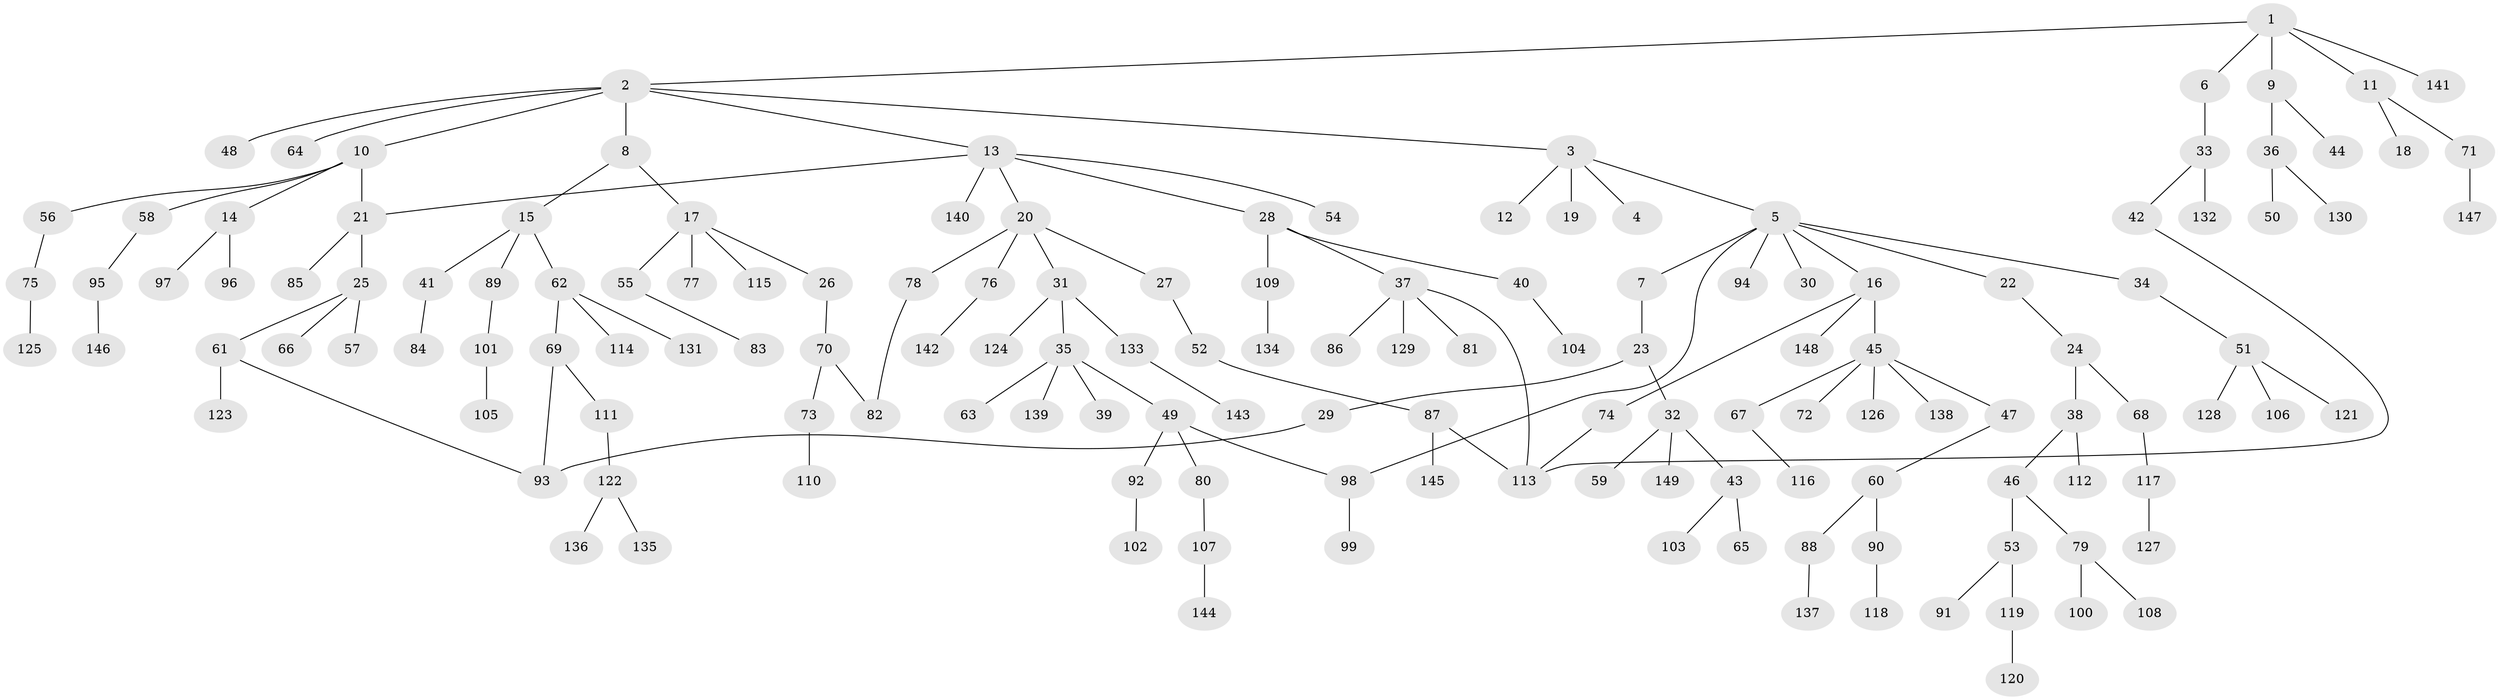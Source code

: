 // coarse degree distribution, {3: 0.2, 5: 0.022222222222222223, 2: 0.3111111111111111, 6: 0.022222222222222223, 1: 0.3111111111111111, 4: 0.13333333333333333}
// Generated by graph-tools (version 1.1) at 2025/36/03/04/25 23:36:13]
// undirected, 149 vertices, 156 edges
graph export_dot {
  node [color=gray90,style=filled];
  1;
  2;
  3;
  4;
  5;
  6;
  7;
  8;
  9;
  10;
  11;
  12;
  13;
  14;
  15;
  16;
  17;
  18;
  19;
  20;
  21;
  22;
  23;
  24;
  25;
  26;
  27;
  28;
  29;
  30;
  31;
  32;
  33;
  34;
  35;
  36;
  37;
  38;
  39;
  40;
  41;
  42;
  43;
  44;
  45;
  46;
  47;
  48;
  49;
  50;
  51;
  52;
  53;
  54;
  55;
  56;
  57;
  58;
  59;
  60;
  61;
  62;
  63;
  64;
  65;
  66;
  67;
  68;
  69;
  70;
  71;
  72;
  73;
  74;
  75;
  76;
  77;
  78;
  79;
  80;
  81;
  82;
  83;
  84;
  85;
  86;
  87;
  88;
  89;
  90;
  91;
  92;
  93;
  94;
  95;
  96;
  97;
  98;
  99;
  100;
  101;
  102;
  103;
  104;
  105;
  106;
  107;
  108;
  109;
  110;
  111;
  112;
  113;
  114;
  115;
  116;
  117;
  118;
  119;
  120;
  121;
  122;
  123;
  124;
  125;
  126;
  127;
  128;
  129;
  130;
  131;
  132;
  133;
  134;
  135;
  136;
  137;
  138;
  139;
  140;
  141;
  142;
  143;
  144;
  145;
  146;
  147;
  148;
  149;
  1 -- 2;
  1 -- 6;
  1 -- 9;
  1 -- 11;
  1 -- 141;
  2 -- 3;
  2 -- 8;
  2 -- 10;
  2 -- 13;
  2 -- 48;
  2 -- 64;
  3 -- 4;
  3 -- 5;
  3 -- 12;
  3 -- 19;
  5 -- 7;
  5 -- 16;
  5 -- 22;
  5 -- 30;
  5 -- 34;
  5 -- 94;
  5 -- 98;
  6 -- 33;
  7 -- 23;
  8 -- 15;
  8 -- 17;
  9 -- 36;
  9 -- 44;
  10 -- 14;
  10 -- 21;
  10 -- 56;
  10 -- 58;
  11 -- 18;
  11 -- 71;
  13 -- 20;
  13 -- 28;
  13 -- 54;
  13 -- 140;
  13 -- 21;
  14 -- 96;
  14 -- 97;
  15 -- 41;
  15 -- 62;
  15 -- 89;
  16 -- 45;
  16 -- 74;
  16 -- 148;
  17 -- 26;
  17 -- 55;
  17 -- 77;
  17 -- 115;
  20 -- 27;
  20 -- 31;
  20 -- 76;
  20 -- 78;
  21 -- 25;
  21 -- 85;
  22 -- 24;
  23 -- 29;
  23 -- 32;
  24 -- 38;
  24 -- 68;
  25 -- 57;
  25 -- 61;
  25 -- 66;
  26 -- 70;
  27 -- 52;
  28 -- 37;
  28 -- 40;
  28 -- 109;
  29 -- 93;
  31 -- 35;
  31 -- 124;
  31 -- 133;
  32 -- 43;
  32 -- 59;
  32 -- 149;
  33 -- 42;
  33 -- 132;
  34 -- 51;
  35 -- 39;
  35 -- 49;
  35 -- 63;
  35 -- 139;
  36 -- 50;
  36 -- 130;
  37 -- 81;
  37 -- 86;
  37 -- 129;
  37 -- 113;
  38 -- 46;
  38 -- 112;
  40 -- 104;
  41 -- 84;
  42 -- 113;
  43 -- 65;
  43 -- 103;
  45 -- 47;
  45 -- 67;
  45 -- 72;
  45 -- 126;
  45 -- 138;
  46 -- 53;
  46 -- 79;
  47 -- 60;
  49 -- 80;
  49 -- 92;
  49 -- 98;
  51 -- 106;
  51 -- 121;
  51 -- 128;
  52 -- 87;
  53 -- 91;
  53 -- 119;
  55 -- 83;
  56 -- 75;
  58 -- 95;
  60 -- 88;
  60 -- 90;
  61 -- 123;
  61 -- 93;
  62 -- 69;
  62 -- 114;
  62 -- 131;
  67 -- 116;
  68 -- 117;
  69 -- 111;
  69 -- 93;
  70 -- 73;
  70 -- 82;
  71 -- 147;
  73 -- 110;
  74 -- 113;
  75 -- 125;
  76 -- 142;
  78 -- 82;
  79 -- 100;
  79 -- 108;
  80 -- 107;
  87 -- 145;
  87 -- 113;
  88 -- 137;
  89 -- 101;
  90 -- 118;
  92 -- 102;
  95 -- 146;
  98 -- 99;
  101 -- 105;
  107 -- 144;
  109 -- 134;
  111 -- 122;
  117 -- 127;
  119 -- 120;
  122 -- 135;
  122 -- 136;
  133 -- 143;
}
